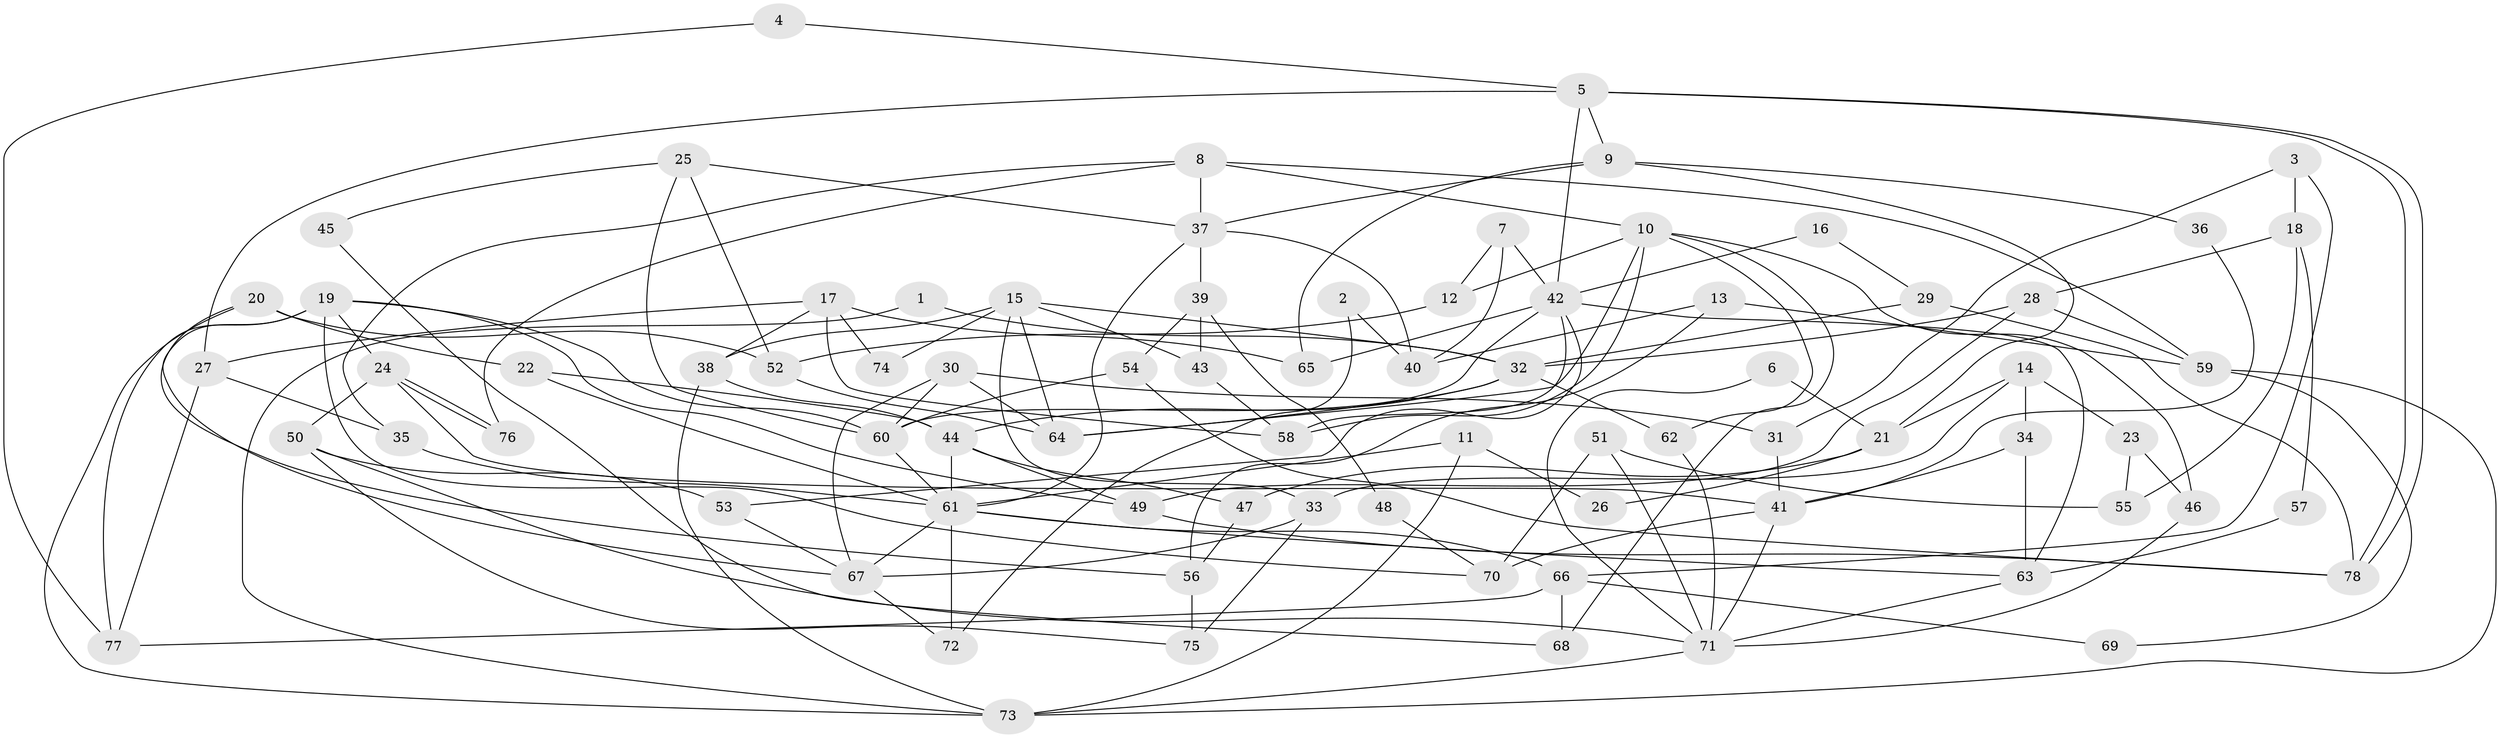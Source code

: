 // Generated by graph-tools (version 1.1) at 2025/50/03/09/25 03:50:10]
// undirected, 78 vertices, 156 edges
graph export_dot {
graph [start="1"]
  node [color=gray90,style=filled];
  1;
  2;
  3;
  4;
  5;
  6;
  7;
  8;
  9;
  10;
  11;
  12;
  13;
  14;
  15;
  16;
  17;
  18;
  19;
  20;
  21;
  22;
  23;
  24;
  25;
  26;
  27;
  28;
  29;
  30;
  31;
  32;
  33;
  34;
  35;
  36;
  37;
  38;
  39;
  40;
  41;
  42;
  43;
  44;
  45;
  46;
  47;
  48;
  49;
  50;
  51;
  52;
  53;
  54;
  55;
  56;
  57;
  58;
  59;
  60;
  61;
  62;
  63;
  64;
  65;
  66;
  67;
  68;
  69;
  70;
  71;
  72;
  73;
  74;
  75;
  76;
  77;
  78;
  1 -- 73;
  1 -- 32;
  2 -- 40;
  2 -- 72;
  3 -- 18;
  3 -- 31;
  3 -- 66;
  4 -- 77;
  4 -- 5;
  5 -- 42;
  5 -- 78;
  5 -- 78;
  5 -- 9;
  5 -- 27;
  6 -- 71;
  6 -- 21;
  7 -- 12;
  7 -- 42;
  7 -- 40;
  8 -- 37;
  8 -- 59;
  8 -- 10;
  8 -- 35;
  8 -- 76;
  9 -- 37;
  9 -- 21;
  9 -- 36;
  9 -- 65;
  10 -- 58;
  10 -- 12;
  10 -- 46;
  10 -- 62;
  10 -- 64;
  10 -- 68;
  11 -- 73;
  11 -- 61;
  11 -- 26;
  12 -- 52;
  13 -- 56;
  13 -- 59;
  13 -- 40;
  14 -- 34;
  14 -- 33;
  14 -- 21;
  14 -- 23;
  15 -- 38;
  15 -- 64;
  15 -- 32;
  15 -- 33;
  15 -- 43;
  15 -- 74;
  16 -- 42;
  16 -- 29;
  17 -- 65;
  17 -- 27;
  17 -- 38;
  17 -- 58;
  17 -- 74;
  18 -- 55;
  18 -- 28;
  18 -- 57;
  19 -- 49;
  19 -- 77;
  19 -- 24;
  19 -- 60;
  19 -- 67;
  19 -- 70;
  20 -- 56;
  20 -- 52;
  20 -- 22;
  20 -- 73;
  21 -- 26;
  21 -- 47;
  22 -- 61;
  22 -- 44;
  23 -- 46;
  23 -- 55;
  24 -- 76;
  24 -- 76;
  24 -- 41;
  24 -- 50;
  25 -- 60;
  25 -- 37;
  25 -- 45;
  25 -- 52;
  27 -- 35;
  27 -- 77;
  28 -- 49;
  28 -- 32;
  28 -- 59;
  29 -- 78;
  29 -- 32;
  30 -- 60;
  30 -- 64;
  30 -- 31;
  30 -- 67;
  31 -- 41;
  32 -- 62;
  32 -- 44;
  32 -- 64;
  33 -- 67;
  33 -- 75;
  34 -- 63;
  34 -- 41;
  35 -- 61;
  36 -- 41;
  37 -- 61;
  37 -- 40;
  37 -- 39;
  38 -- 44;
  38 -- 73;
  39 -- 43;
  39 -- 48;
  39 -- 54;
  41 -- 71;
  41 -- 70;
  42 -- 63;
  42 -- 60;
  42 -- 53;
  42 -- 58;
  42 -- 65;
  43 -- 58;
  44 -- 47;
  44 -- 49;
  44 -- 61;
  45 -- 68;
  46 -- 71;
  47 -- 56;
  48 -- 70;
  49 -- 78;
  50 -- 53;
  50 -- 71;
  50 -- 75;
  51 -- 71;
  51 -- 70;
  51 -- 55;
  52 -- 64;
  53 -- 67;
  54 -- 60;
  54 -- 78;
  56 -- 75;
  57 -- 63;
  59 -- 73;
  59 -- 69;
  60 -- 61;
  61 -- 67;
  61 -- 63;
  61 -- 66;
  61 -- 72;
  62 -- 71;
  63 -- 71;
  66 -- 68;
  66 -- 69;
  66 -- 77;
  67 -- 72;
  71 -- 73;
}
